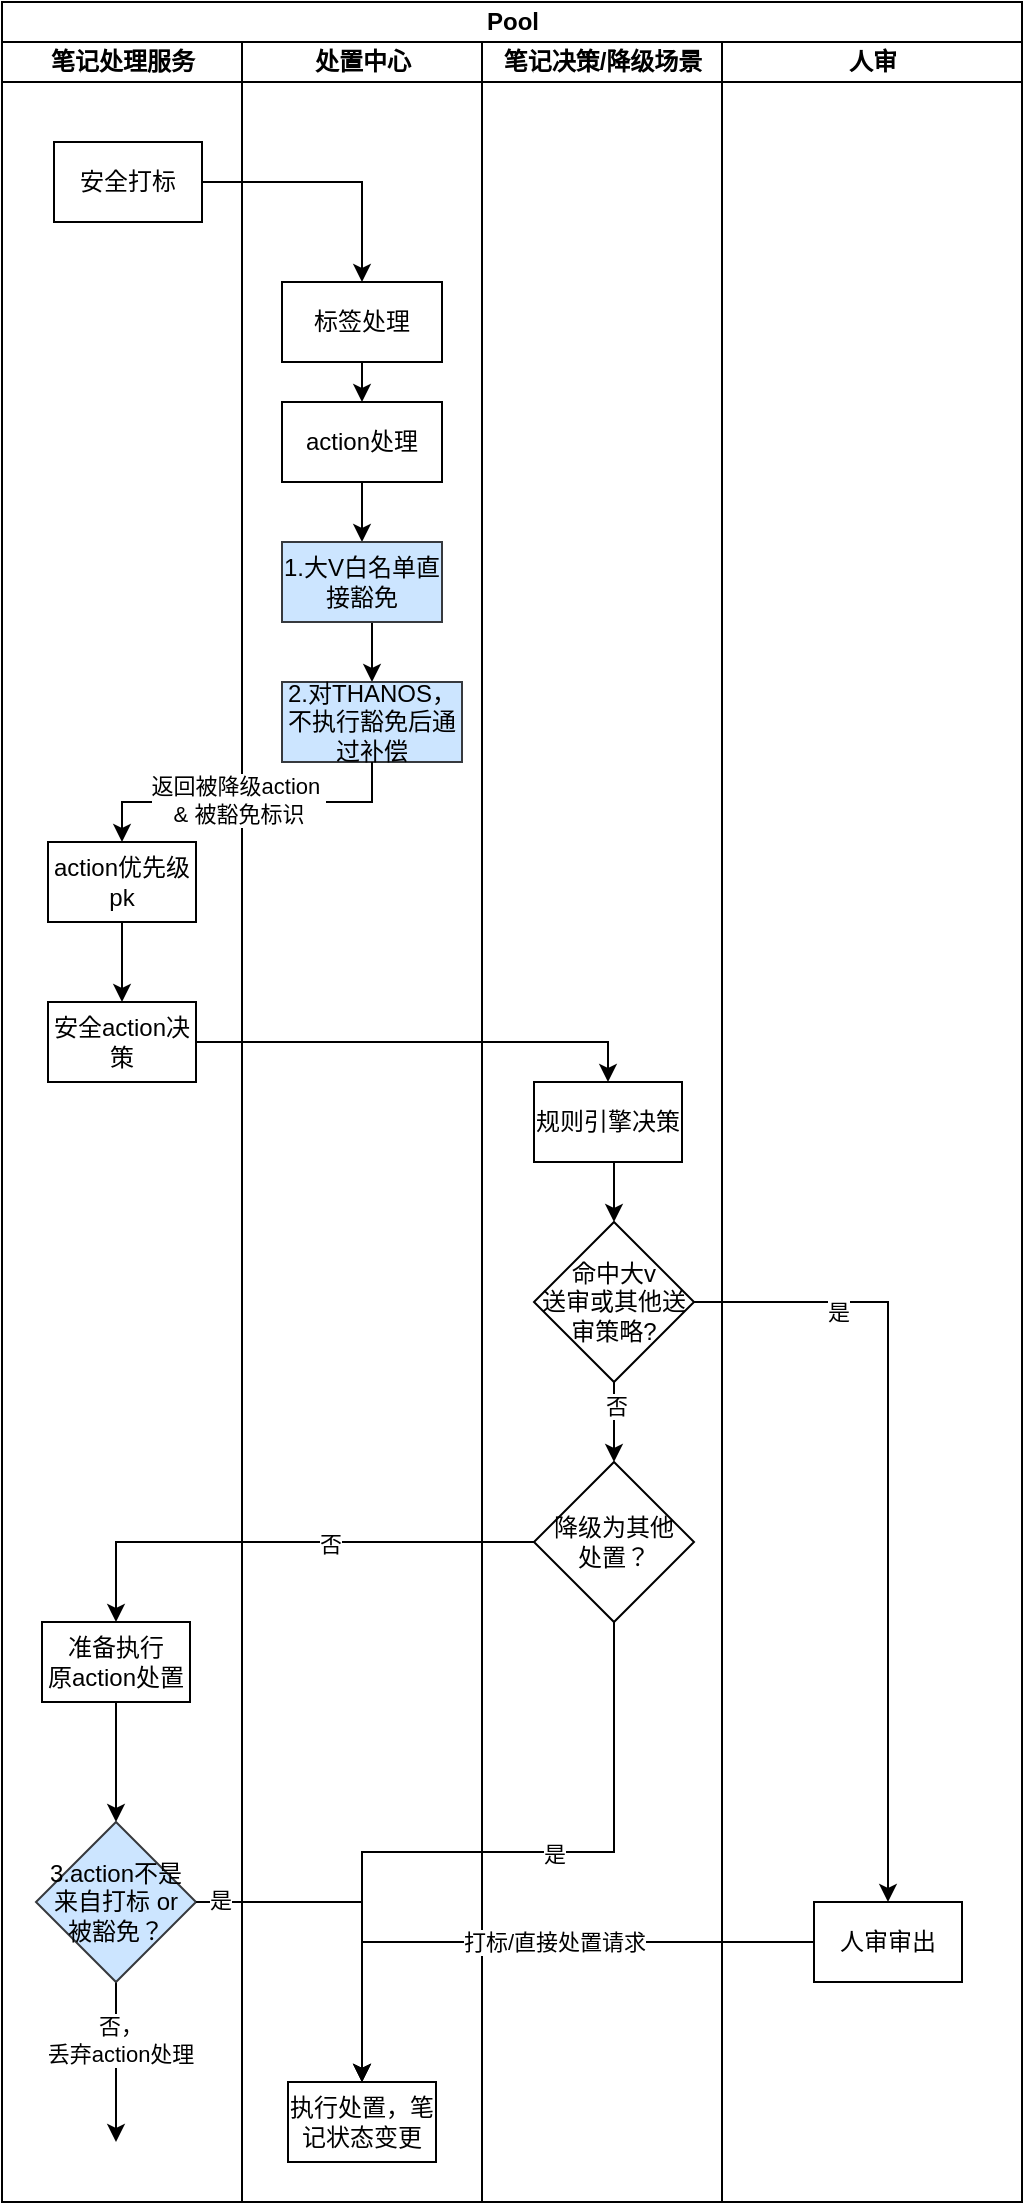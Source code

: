 <mxfile version="24.3.0" type="github">
  <diagram name="第 1 页" id="OgpjBNU1iHbVYSOEx-6i">
    <mxGraphModel dx="1434" dy="820" grid="1" gridSize="10" guides="1" tooltips="1" connect="1" arrows="1" fold="1" page="1" pageScale="1" pageWidth="827" pageHeight="1169" math="0" shadow="0">
      <root>
        <mxCell id="0" />
        <mxCell id="1" parent="0" />
        <mxCell id="e3zYSlDS5NVleH7Sg0XO-7" value="Pool" style="swimlane;childLayout=stackLayout;resizeParent=1;resizeParentMax=0;startSize=20;html=1;" vertex="1" parent="1">
          <mxGeometry x="234" y="140" width="510" height="1100" as="geometry" />
        </mxCell>
        <mxCell id="e3zYSlDS5NVleH7Sg0XO-8" value="笔记处理服务" style="swimlane;startSize=20;html=1;" vertex="1" parent="e3zYSlDS5NVleH7Sg0XO-7">
          <mxGeometry y="20" width="120" height="1080" as="geometry" />
        </mxCell>
        <mxCell id="e3zYSlDS5NVleH7Sg0XO-12" value="安全打标" style="rounded=0;whiteSpace=wrap;html=1;" vertex="1" parent="e3zYSlDS5NVleH7Sg0XO-8">
          <mxGeometry x="26" y="50" width="74" height="40" as="geometry" />
        </mxCell>
        <mxCell id="e3zYSlDS5NVleH7Sg0XO-34" style="edgeStyle=orthogonalEdgeStyle;rounded=0;orthogonalLoop=1;jettySize=auto;html=1;exitX=0.5;exitY=1;exitDx=0;exitDy=0;entryX=0.5;entryY=0;entryDx=0;entryDy=0;" edge="1" parent="e3zYSlDS5NVleH7Sg0XO-8" source="e3zYSlDS5NVleH7Sg0XO-27" target="e3zYSlDS5NVleH7Sg0XO-32">
          <mxGeometry relative="1" as="geometry" />
        </mxCell>
        <mxCell id="e3zYSlDS5NVleH7Sg0XO-27" value="action优先级pk" style="rounded=0;whiteSpace=wrap;html=1;" vertex="1" parent="e3zYSlDS5NVleH7Sg0XO-8">
          <mxGeometry x="23" y="400" width="74" height="40" as="geometry" />
        </mxCell>
        <mxCell id="e3zYSlDS5NVleH7Sg0XO-32" value="安全action决策" style="rounded=0;whiteSpace=wrap;html=1;" vertex="1" parent="e3zYSlDS5NVleH7Sg0XO-8">
          <mxGeometry x="23" y="480" width="74" height="40" as="geometry" />
        </mxCell>
        <mxCell id="e3zYSlDS5NVleH7Sg0XO-85" style="edgeStyle=orthogonalEdgeStyle;rounded=0;orthogonalLoop=1;jettySize=auto;html=1;exitX=0.5;exitY=1;exitDx=0;exitDy=0;entryX=0.5;entryY=0;entryDx=0;entryDy=0;" edge="1" parent="e3zYSlDS5NVleH7Sg0XO-8" source="e3zYSlDS5NVleH7Sg0XO-68" target="e3zYSlDS5NVleH7Sg0XO-83">
          <mxGeometry relative="1" as="geometry" />
        </mxCell>
        <mxCell id="e3zYSlDS5NVleH7Sg0XO-68" value="准备执行&lt;div&gt;原action处置&lt;/div&gt;" style="rounded=0;whiteSpace=wrap;html=1;" vertex="1" parent="e3zYSlDS5NVleH7Sg0XO-8">
          <mxGeometry x="20" y="790" width="74" height="40" as="geometry" />
        </mxCell>
        <mxCell id="e3zYSlDS5NVleH7Sg0XO-89" style="edgeStyle=orthogonalEdgeStyle;rounded=0;orthogonalLoop=1;jettySize=auto;html=1;exitX=0.5;exitY=1;exitDx=0;exitDy=0;" edge="1" parent="e3zYSlDS5NVleH7Sg0XO-8" source="e3zYSlDS5NVleH7Sg0XO-83">
          <mxGeometry relative="1" as="geometry">
            <mxPoint x="57" y="1050" as="targetPoint" />
          </mxGeometry>
        </mxCell>
        <mxCell id="e3zYSlDS5NVleH7Sg0XO-90" value="否，&lt;div&gt;丢弃action处理&lt;/div&gt;" style="edgeLabel;html=1;align=center;verticalAlign=middle;resizable=0;points=[];" vertex="1" connectable="0" parent="e3zYSlDS5NVleH7Sg0XO-89">
          <mxGeometry x="-0.28" y="2" relative="1" as="geometry">
            <mxPoint as="offset" />
          </mxGeometry>
        </mxCell>
        <mxCell id="e3zYSlDS5NVleH7Sg0XO-83" value="3.action不是来自打标 or&lt;br&gt;被豁免？" style="rhombus;whiteSpace=wrap;html=1;fillColor=#cce5ff;strokeColor=#36393d;" vertex="1" parent="e3zYSlDS5NVleH7Sg0XO-8">
          <mxGeometry x="17" y="890" width="80" height="80" as="geometry" />
        </mxCell>
        <mxCell id="e3zYSlDS5NVleH7Sg0XO-9" value="处置中心" style="swimlane;startSize=20;html=1;" vertex="1" parent="e3zYSlDS5NVleH7Sg0XO-7">
          <mxGeometry x="120" y="20" width="120" height="1080" as="geometry" />
        </mxCell>
        <mxCell id="e3zYSlDS5NVleH7Sg0XO-28" style="edgeStyle=orthogonalEdgeStyle;rounded=0;orthogonalLoop=1;jettySize=auto;html=1;exitX=0.5;exitY=1;exitDx=0;exitDy=0;entryX=0.5;entryY=0;entryDx=0;entryDy=0;" edge="1" parent="e3zYSlDS5NVleH7Sg0XO-9" source="e3zYSlDS5NVleH7Sg0XO-13" target="e3zYSlDS5NVleH7Sg0XO-25">
          <mxGeometry relative="1" as="geometry" />
        </mxCell>
        <mxCell id="e3zYSlDS5NVleH7Sg0XO-13" value="标签处理" style="rounded=0;whiteSpace=wrap;html=1;" vertex="1" parent="e3zYSlDS5NVleH7Sg0XO-9">
          <mxGeometry x="20" y="120" width="80" height="40" as="geometry" />
        </mxCell>
        <mxCell id="e3zYSlDS5NVleH7Sg0XO-29" style="edgeStyle=orthogonalEdgeStyle;rounded=0;orthogonalLoop=1;jettySize=auto;html=1;exitX=0.5;exitY=1;exitDx=0;exitDy=0;entryX=0.5;entryY=0;entryDx=0;entryDy=0;" edge="1" parent="e3zYSlDS5NVleH7Sg0XO-9" source="e3zYSlDS5NVleH7Sg0XO-25" target="e3zYSlDS5NVleH7Sg0XO-26">
          <mxGeometry relative="1" as="geometry" />
        </mxCell>
        <mxCell id="e3zYSlDS5NVleH7Sg0XO-25" value="action处理" style="rounded=0;whiteSpace=wrap;html=1;" vertex="1" parent="e3zYSlDS5NVleH7Sg0XO-9">
          <mxGeometry x="20" y="180" width="80" height="40" as="geometry" />
        </mxCell>
        <mxCell id="e3zYSlDS5NVleH7Sg0XO-52" style="edgeStyle=orthogonalEdgeStyle;rounded=0;orthogonalLoop=1;jettySize=auto;html=1;exitX=0.5;exitY=1;exitDx=0;exitDy=0;entryX=0.5;entryY=0;entryDx=0;entryDy=0;" edge="1" parent="e3zYSlDS5NVleH7Sg0XO-9" source="e3zYSlDS5NVleH7Sg0XO-26" target="e3zYSlDS5NVleH7Sg0XO-51">
          <mxGeometry relative="1" as="geometry" />
        </mxCell>
        <mxCell id="e3zYSlDS5NVleH7Sg0XO-26" value="1.大V白名单直接豁免" style="rounded=0;whiteSpace=wrap;html=1;fillColor=#cce5ff;strokeColor=#36393d;" vertex="1" parent="e3zYSlDS5NVleH7Sg0XO-9">
          <mxGeometry x="20" y="250" width="80" height="40" as="geometry" />
        </mxCell>
        <mxCell id="e3zYSlDS5NVleH7Sg0XO-51" value="2.对THANOS，不执行豁免后通过补偿" style="rounded=0;whiteSpace=wrap;html=1;fillColor=#cce5ff;strokeColor=#36393d;" vertex="1" parent="e3zYSlDS5NVleH7Sg0XO-9">
          <mxGeometry x="20" y="320" width="90" height="40" as="geometry" />
        </mxCell>
        <mxCell id="e3zYSlDS5NVleH7Sg0XO-56" value="执行处置，笔记状态变更" style="rounded=0;whiteSpace=wrap;html=1;" vertex="1" parent="e3zYSlDS5NVleH7Sg0XO-9">
          <mxGeometry x="23" y="1020" width="74" height="40" as="geometry" />
        </mxCell>
        <mxCell id="e3zYSlDS5NVleH7Sg0XO-10" value="笔记决策/降级场景" style="swimlane;startSize=20;html=1;" vertex="1" parent="e3zYSlDS5NVleH7Sg0XO-7">
          <mxGeometry x="240" y="20" width="120" height="1080" as="geometry" />
        </mxCell>
        <mxCell id="e3zYSlDS5NVleH7Sg0XO-48" style="edgeStyle=orthogonalEdgeStyle;rounded=0;orthogonalLoop=1;jettySize=auto;html=1;exitX=0.5;exitY=1;exitDx=0;exitDy=0;entryX=0.5;entryY=0;entryDx=0;entryDy=0;" edge="1" parent="e3zYSlDS5NVleH7Sg0XO-10" source="e3zYSlDS5NVleH7Sg0XO-33" target="e3zYSlDS5NVleH7Sg0XO-36">
          <mxGeometry relative="1" as="geometry" />
        </mxCell>
        <mxCell id="e3zYSlDS5NVleH7Sg0XO-33" value="规则引擎决策" style="rounded=0;whiteSpace=wrap;html=1;" vertex="1" parent="e3zYSlDS5NVleH7Sg0XO-10">
          <mxGeometry x="26" y="520" width="74" height="40" as="geometry" />
        </mxCell>
        <mxCell id="e3zYSlDS5NVleH7Sg0XO-77" style="edgeStyle=orthogonalEdgeStyle;rounded=0;orthogonalLoop=1;jettySize=auto;html=1;exitX=0.5;exitY=1;exitDx=0;exitDy=0;entryX=0.5;entryY=0;entryDx=0;entryDy=0;" edge="1" parent="e3zYSlDS5NVleH7Sg0XO-10" source="e3zYSlDS5NVleH7Sg0XO-36" target="e3zYSlDS5NVleH7Sg0XO-76">
          <mxGeometry relative="1" as="geometry" />
        </mxCell>
        <mxCell id="e3zYSlDS5NVleH7Sg0XO-78" value="否" style="edgeLabel;html=1;align=center;verticalAlign=middle;resizable=0;points=[];" vertex="1" connectable="0" parent="e3zYSlDS5NVleH7Sg0XO-77">
          <mxGeometry x="-0.4" y="1" relative="1" as="geometry">
            <mxPoint as="offset" />
          </mxGeometry>
        </mxCell>
        <mxCell id="e3zYSlDS5NVleH7Sg0XO-36" value="命中大v&lt;div&gt;送审或其他送审策略?&lt;/div&gt;" style="rhombus;whiteSpace=wrap;html=1;" vertex="1" parent="e3zYSlDS5NVleH7Sg0XO-10">
          <mxGeometry x="26" y="590" width="80" height="80" as="geometry" />
        </mxCell>
        <mxCell id="e3zYSlDS5NVleH7Sg0XO-76" value="降级为其他&lt;div&gt;处置？&lt;/div&gt;" style="rhombus;whiteSpace=wrap;html=1;" vertex="1" parent="e3zYSlDS5NVleH7Sg0XO-10">
          <mxGeometry x="26" y="710" width="80" height="80" as="geometry" />
        </mxCell>
        <mxCell id="e3zYSlDS5NVleH7Sg0XO-44" value="人审" style="swimlane;startSize=20;html=1;" vertex="1" parent="e3zYSlDS5NVleH7Sg0XO-7">
          <mxGeometry x="360" y="20" width="150" height="1080" as="geometry" />
        </mxCell>
        <mxCell id="e3zYSlDS5NVleH7Sg0XO-47" value="人审审出" style="rounded=0;whiteSpace=wrap;html=1;" vertex="1" parent="e3zYSlDS5NVleH7Sg0XO-44">
          <mxGeometry x="46" y="930" width="74" height="40" as="geometry" />
        </mxCell>
        <mxCell id="e3zYSlDS5NVleH7Sg0XO-24" style="edgeStyle=orthogonalEdgeStyle;rounded=0;orthogonalLoop=1;jettySize=auto;html=1;exitX=1;exitY=0.5;exitDx=0;exitDy=0;" edge="1" parent="e3zYSlDS5NVleH7Sg0XO-7" source="e3zYSlDS5NVleH7Sg0XO-12" target="e3zYSlDS5NVleH7Sg0XO-13">
          <mxGeometry relative="1" as="geometry" />
        </mxCell>
        <mxCell id="e3zYSlDS5NVleH7Sg0XO-35" style="edgeStyle=orthogonalEdgeStyle;rounded=0;orthogonalLoop=1;jettySize=auto;html=1;exitX=1;exitY=0.5;exitDx=0;exitDy=0;entryX=0.5;entryY=0;entryDx=0;entryDy=0;" edge="1" parent="e3zYSlDS5NVleH7Sg0XO-7" source="e3zYSlDS5NVleH7Sg0XO-32" target="e3zYSlDS5NVleH7Sg0XO-33">
          <mxGeometry relative="1" as="geometry" />
        </mxCell>
        <mxCell id="e3zYSlDS5NVleH7Sg0XO-53" style="edgeStyle=orthogonalEdgeStyle;rounded=0;orthogonalLoop=1;jettySize=auto;html=1;exitX=0.5;exitY=1;exitDx=0;exitDy=0;entryX=0.5;entryY=0;entryDx=0;entryDy=0;" edge="1" parent="e3zYSlDS5NVleH7Sg0XO-7" source="e3zYSlDS5NVleH7Sg0XO-51" target="e3zYSlDS5NVleH7Sg0XO-27">
          <mxGeometry relative="1" as="geometry" />
        </mxCell>
        <mxCell id="e3zYSlDS5NVleH7Sg0XO-54" value="返回被降级action&amp;nbsp;&lt;div&gt;&amp;amp; 被豁免标识&lt;/div&gt;" style="edgeLabel;html=1;align=center;verticalAlign=middle;resizable=0;points=[];" vertex="1" connectable="0" parent="e3zYSlDS5NVleH7Sg0XO-53">
          <mxGeometry x="0.362" y="-1" relative="1" as="geometry">
            <mxPoint x="25" as="offset" />
          </mxGeometry>
        </mxCell>
        <mxCell id="e3zYSlDS5NVleH7Sg0XO-55" style="edgeStyle=orthogonalEdgeStyle;rounded=0;orthogonalLoop=1;jettySize=auto;html=1;exitX=1;exitY=0.5;exitDx=0;exitDy=0;entryX=0.5;entryY=0;entryDx=0;entryDy=0;" edge="1" parent="e3zYSlDS5NVleH7Sg0XO-7" source="e3zYSlDS5NVleH7Sg0XO-36" target="e3zYSlDS5NVleH7Sg0XO-47">
          <mxGeometry relative="1" as="geometry" />
        </mxCell>
        <mxCell id="e3zYSlDS5NVleH7Sg0XO-59" value="是" style="edgeLabel;html=1;align=center;verticalAlign=middle;resizable=0;points=[];" vertex="1" connectable="0" parent="e3zYSlDS5NVleH7Sg0XO-55">
          <mxGeometry x="-0.478" y="-2" relative="1" as="geometry">
            <mxPoint x="-23" y="-2" as="offset" />
          </mxGeometry>
        </mxCell>
        <mxCell id="e3zYSlDS5NVleH7Sg0XO-57" style="edgeStyle=orthogonalEdgeStyle;rounded=0;orthogonalLoop=1;jettySize=auto;html=1;exitX=0;exitY=0.5;exitDx=0;exitDy=0;entryX=0.5;entryY=0;entryDx=0;entryDy=0;" edge="1" parent="e3zYSlDS5NVleH7Sg0XO-7" source="e3zYSlDS5NVleH7Sg0XO-47" target="e3zYSlDS5NVleH7Sg0XO-56">
          <mxGeometry relative="1" as="geometry" />
        </mxCell>
        <mxCell id="e3zYSlDS5NVleH7Sg0XO-58" value="打标/直接处置请求" style="edgeLabel;html=1;align=center;verticalAlign=middle;resizable=0;points=[];" vertex="1" connectable="0" parent="e3zYSlDS5NVleH7Sg0XO-57">
          <mxGeometry x="0.178" y="-1" relative="1" as="geometry">
            <mxPoint x="44" y="1" as="offset" />
          </mxGeometry>
        </mxCell>
        <mxCell id="e3zYSlDS5NVleH7Sg0XO-79" style="edgeStyle=orthogonalEdgeStyle;rounded=0;orthogonalLoop=1;jettySize=auto;html=1;exitX=0.5;exitY=1;exitDx=0;exitDy=0;entryX=0.5;entryY=0;entryDx=0;entryDy=0;" edge="1" parent="e3zYSlDS5NVleH7Sg0XO-7" source="e3zYSlDS5NVleH7Sg0XO-76" target="e3zYSlDS5NVleH7Sg0XO-56">
          <mxGeometry relative="1" as="geometry" />
        </mxCell>
        <mxCell id="e3zYSlDS5NVleH7Sg0XO-80" value="是" style="edgeLabel;html=1;align=center;verticalAlign=middle;resizable=0;points=[];" vertex="1" connectable="0" parent="e3zYSlDS5NVleH7Sg0XO-79">
          <mxGeometry x="-0.186" y="1" relative="1" as="geometry">
            <mxPoint as="offset" />
          </mxGeometry>
        </mxCell>
        <mxCell id="e3zYSlDS5NVleH7Sg0XO-81" style="edgeStyle=orthogonalEdgeStyle;rounded=0;orthogonalLoop=1;jettySize=auto;html=1;exitX=0;exitY=0.5;exitDx=0;exitDy=0;entryX=0.5;entryY=0;entryDx=0;entryDy=0;" edge="1" parent="e3zYSlDS5NVleH7Sg0XO-7" source="e3zYSlDS5NVleH7Sg0XO-76" target="e3zYSlDS5NVleH7Sg0XO-68">
          <mxGeometry relative="1" as="geometry" />
        </mxCell>
        <mxCell id="e3zYSlDS5NVleH7Sg0XO-82" value="否" style="edgeLabel;html=1;align=center;verticalAlign=middle;resizable=0;points=[];" vertex="1" connectable="0" parent="e3zYSlDS5NVleH7Sg0XO-81">
          <mxGeometry x="-0.181" y="1" relative="1" as="geometry">
            <mxPoint as="offset" />
          </mxGeometry>
        </mxCell>
        <mxCell id="e3zYSlDS5NVleH7Sg0XO-86" style="edgeStyle=orthogonalEdgeStyle;rounded=0;orthogonalLoop=1;jettySize=auto;html=1;exitX=1;exitY=0.5;exitDx=0;exitDy=0;entryX=0.5;entryY=0;entryDx=0;entryDy=0;" edge="1" parent="e3zYSlDS5NVleH7Sg0XO-7" source="e3zYSlDS5NVleH7Sg0XO-83" target="e3zYSlDS5NVleH7Sg0XO-56">
          <mxGeometry relative="1" as="geometry" />
        </mxCell>
        <mxCell id="e3zYSlDS5NVleH7Sg0XO-88" value="是" style="edgeLabel;html=1;align=center;verticalAlign=middle;resizable=0;points=[];" vertex="1" connectable="0" parent="e3zYSlDS5NVleH7Sg0XO-86">
          <mxGeometry x="-0.861" y="1" relative="1" as="geometry">
            <mxPoint as="offset" />
          </mxGeometry>
        </mxCell>
      </root>
    </mxGraphModel>
  </diagram>
</mxfile>
